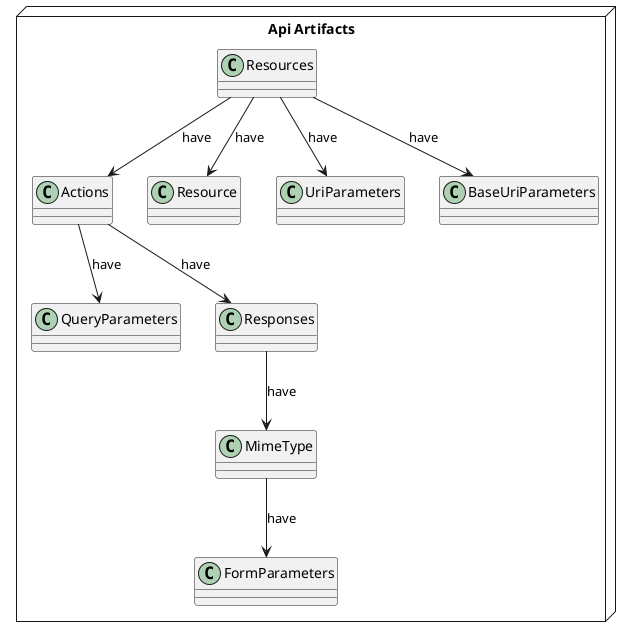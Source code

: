 @startuml

node "Api Artifacts" {
	Resources --> Actions: have
	Resources --> Resource: have
	Resources --> UriParameters: have
	Resources --> BaseUriParameters: have
	Actions --> QueryParameters: have
	Actions --> Responses: have
	Responses --> MimeType: have
	MimeType --> FormParameters: have
}

	' package "Some Group" {
	' 	HTTP - [First Component]
	' 	[Another Component]
	' }
 
' node "Other Groups" {
'   FTP - [Second Component]
'   [First Component] --> FTP
' } 

' cloud {
'   [Example 1]
' }


' database "MySql" {
'   folder "This is my folder" {
'     [Folder 3]
'   }
'   frame "Foo" {
'     [Frame 4]
'   }
' }


' [Another Component] --> [Example 1]
' [Example 1] --> [Folder 3]
' [Folder 3] --> [Frame 4]


@enduml
